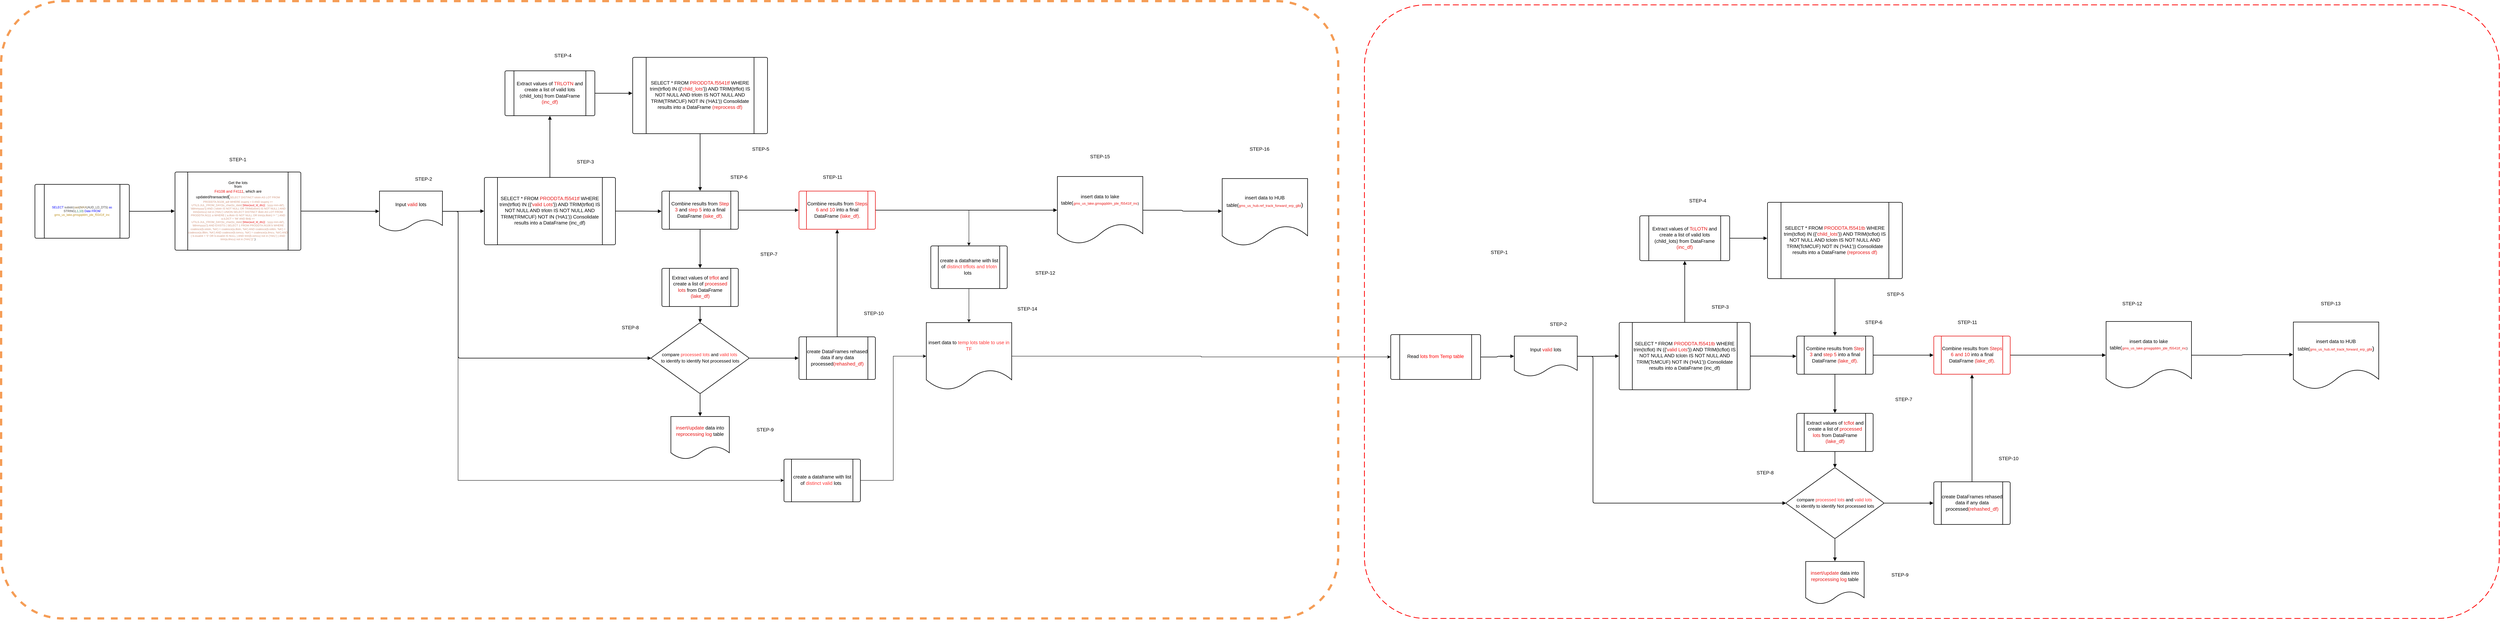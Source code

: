 <mxfile version="22.1.16" type="github">
  <diagram name="Page-1" id="FpshqpoR7X4_dg7ihBnS">
    <mxGraphModel dx="6950" dy="2610" grid="1" gridSize="10" guides="1" tooltips="1" connect="1" arrows="1" fold="1" page="1" pageScale="1" pageWidth="850" pageHeight="1100" math="0" shadow="0">
      <root>
        <mxCell id="0" />
        <mxCell id="1" parent="0" />
        <mxCell id="irXWmgbF4XnON0FsWE9v-49" style="edgeStyle=orthogonalEdgeStyle;rounded=0;orthogonalLoop=1;jettySize=auto;html=1;exitX=1;exitY=0.5;exitDx=0;exitDy=0;entryX=0;entryY=0.5;entryDx=0;entryDy=0;" edge="1" parent="1" source="irXWmgbF4XnON0FsWE9v-1" target="irXWmgbF4XnON0FsWE9v-50">
          <mxGeometry relative="1" as="geometry">
            <Array as="points">
              <mxPoint x="-430" y="652" />
              <mxPoint x="-430" y="1371" />
            </Array>
          </mxGeometry>
        </mxCell>
        <mxCell id="irXWmgbF4XnON0FsWE9v-1" value="&lt;div style=&quot;display: flex; justify-content: center; text-align: center; align-items: baseline; font-size: 0; line-height: 1.25;margin-top: -2px;&quot;&gt;&lt;span&gt;&lt;span style=&quot;font-size:13px;&quot;&gt;&lt;span style=&quot;font-size:13px;&quot;&gt;Input &lt;/span&gt;&lt;span style=&quot;font-size:13px;color:#e81313;&quot;&gt;valid&lt;/span&gt; lots&lt;/span&gt;&lt;/span&gt;&lt;/div&gt;" style="html=1;overflow=block;blockSpacing=1;whiteSpace=wrap;shape=document;boundedLbl=1;fontSize=13;spacing=0;strokeOpacity=100;rounded=1;absoluteArcSize=1;arcSize=7.5;fillColor=#ffffff;strokeWidth=1.5;lucidId=HM0Xejd4tUo4;" vertex="1" parent="1">
          <mxGeometry x="-640" y="597.5" width="168" height="108" as="geometry" />
        </mxCell>
        <mxCell id="irXWmgbF4XnON0FsWE9v-2" value="&lt;div style=&quot;display: flex; justify-content: center; text-align: center; align-items: baseline; font-size: 0; line-height: 1.25;margin-top: -2px;&quot;&gt;&lt;span&gt;&lt;span style=&quot;font-size:13px;&quot;&gt;&lt;span style=&quot;font-size:13px;&quot;&gt;SELECT * FROM &lt;/span&gt;&lt;span style=&quot;font-size:13px;color:#e81313;&quot;&gt;PRODDTA.f5541tf &lt;/span&gt;&lt;span style=&quot;font-size:13px;&quot;&gt;WHERE trim(trflot) IN ({&#39;&lt;/span&gt;&lt;span style=&quot;font-size:13px;color:#e81313;&quot;&gt;valid Lots&lt;/span&gt;&#39;}) AND TRIM(trflot) IS NOT NULL AND trlotn IS NOT NULL AND TRIM(TRMCUF) NOT IN (&#39;HA1&#39;)) Consolidate results into a DataFrame (inc_df)&lt;/span&gt;&lt;/span&gt;&lt;/div&gt;" style="html=1;overflow=block;blockSpacing=1;whiteSpace=wrap;shape=process;fontSize=13;spacing=0;strokeOpacity=100;fillOpacity=100;rounded=1;absoluteArcSize=1;arcSize=7.5;fillColor=#ffffff;strokeWidth=1.5;lucidId=EN0XXESsbe9Y;" vertex="1" parent="1">
          <mxGeometry x="-360" y="561" width="350" height="180" as="geometry" />
        </mxCell>
        <mxCell id="irXWmgbF4XnON0FsWE9v-3" value="&lt;div style=&quot;display: flex; justify-content: center; text-align: center; align-items: baseline; font-size: 0; line-height: 1.25;margin-top: -2px;&quot;&gt;&lt;span&gt;&lt;span style=&quot;font-size:13px;&quot;&gt;&lt;span style=&quot;font-size:13px;&quot;&gt;Extract values of &lt;/span&gt;&lt;span style=&quot;font-size:13px;color:#e81313;&quot;&gt;TRLOTN&lt;/span&gt;&lt;span style=&quot;font-size:13px;&quot;&gt; and create a list of valid lots (child_lots) from DataFrame &lt;/span&gt;&lt;span style=&quot;font-size:13px;color:#e81313;&quot;&gt;(inc_df)&lt;/span&gt;&lt;/span&gt;&lt;/span&gt;&lt;/div&gt;" style="html=1;overflow=block;blockSpacing=1;whiteSpace=wrap;shape=process;fontSize=13;spacing=0;strokeOpacity=100;fillOpacity=100;rounded=1;absoluteArcSize=1;arcSize=7.5;fillColor=#ffffff;strokeWidth=1.5;lucidId=VN0XKzcY-zDv;" vertex="1" parent="1">
          <mxGeometry x="-305" y="276" width="240" height="120" as="geometry" />
        </mxCell>
        <mxCell id="irXWmgbF4XnON0FsWE9v-4" value="&lt;div style=&quot;display: flex; justify-content: center; text-align: center; align-items: baseline; font-size: 0; line-height: 1.25;margin-top: -2px;&quot;&gt;&lt;span&gt;&lt;span style=&quot;font-size:13px;&quot;&gt;&lt;span style=&quot;font-size:13px;&quot;&gt;SELECT * FROM &lt;/span&gt;&lt;span style=&quot;font-size:13px;color:#e81313;&quot;&gt;PRODDTA.f5541tf&lt;/span&gt;&lt;span style=&quot;font-size:13px;&quot;&gt; WHERE trim(trflot) IN ({&#39;&lt;/span&gt;&lt;span style=&quot;font-size:13px;color:#e81313;&quot;&gt;child_lots&lt;/span&gt;&lt;span style=&quot;font-size:13px;&quot;&gt;&#39;}) AND TRIM(trflot) IS NOT NULL AND trlotn IS NOT NULL AND TRIM(TRMCUF) NOT IN (&#39;HA1&#39;)) Consolidate results into a DataFrame &lt;/span&gt;&lt;span style=&quot;font-size:13px;color:#e81313;&quot;&gt;(reprocess df)&lt;/span&gt;&lt;/span&gt;&lt;/span&gt;&lt;/div&gt;" style="html=1;overflow=block;blockSpacing=1;whiteSpace=wrap;shape=process;fontSize=13;spacing=0;strokeOpacity=100;fillOpacity=100;rounded=1;absoluteArcSize=1;arcSize=7.5;fillColor=#ffffff;strokeWidth=1.5;lucidId=YN0XIC7FynBe;" vertex="1" parent="1">
          <mxGeometry x="36" y="240" width="360" height="204" as="geometry" />
        </mxCell>
        <mxCell id="irXWmgbF4XnON0FsWE9v-5" value="&lt;div style=&quot;display: flex; justify-content: center; text-align: center; align-items: baseline; font-size: 0; line-height: 1.25;margin-top: -2px;&quot;&gt;&lt;span&gt;&lt;span style=&quot;font-size:13px;&quot;&gt;&lt;span style=&quot;font-size:13px;&quot;&gt;Combine results from &lt;/span&gt;&lt;span style=&quot;font-size:13px;color:#e81313;&quot;&gt;Step 3&lt;/span&gt;&lt;span style=&quot;font-size:13px;&quot;&gt; and &lt;/span&gt;&lt;span style=&quot;font-size:13px;color:#e81313;&quot;&gt;step 5&lt;/span&gt;&lt;span style=&quot;font-size:13px;&quot;&gt; into a final DataFrame &lt;/span&gt;&lt;span style=&quot;font-size:13px;color:#e81313;&quot;&gt;(lake_df).&lt;/span&gt;&lt;/span&gt;&lt;/span&gt;&lt;/div&gt;" style="html=1;overflow=block;blockSpacing=1;whiteSpace=wrap;shape=process;fontSize=13;spacing=0;strokeOpacity=100;fillOpacity=100;rounded=1;absoluteArcSize=1;arcSize=7.5;fillColor=#ffffff;strokeWidth=1.5;lucidId=SO0XU.fqqX2I;" vertex="1" parent="1">
          <mxGeometry x="114" y="597.5" width="204" height="102" as="geometry" />
        </mxCell>
        <mxCell id="irXWmgbF4XnON0FsWE9v-6" value="&lt;div style=&quot;display: flex; justify-content: center; text-align: center; align-items: baseline; font-size: 0; line-height: 1.25;margin-top: -2px;&quot;&gt;&lt;span&gt;&lt;span style=&quot;font-size:13px;color:#e81313;&quot;&gt;insert/update&lt;/span&gt;&lt;span style=&quot;font-size:13px;&quot;&gt; data into&lt;/span&gt;&lt;span style=&quot;font-size:13px;color:#e81313;&quot;&gt; reprocessing log&lt;/span&gt;&lt;span style=&quot;font-size:13px;&quot;&gt; table&lt;/span&gt;&lt;/span&gt;&lt;/div&gt;" style="html=1;overflow=block;blockSpacing=1;whiteSpace=wrap;shape=document;boundedLbl=1;fontSize=13;spacing=0;strokeOpacity=100;rounded=1;absoluteArcSize=1;arcSize=7.5;fillColor=#ffffff;strokeWidth=1.5;lucidId=oP0XrluznzYb;" vertex="1" parent="1">
          <mxGeometry x="138" y="1200" width="156" height="114" as="geometry" />
        </mxCell>
        <mxCell id="irXWmgbF4XnON0FsWE9v-7" value="&lt;div style=&quot;display: flex; justify-content: center; text-align: center; align-items: baseline; font-size: 0; line-height: 1.25;margin-top: -2px;&quot;&gt;&lt;span&gt;&lt;span style=&quot;font-size:13px;&quot;&gt;insert data to lake table(&lt;/span&gt;&lt;span style=&quot;font-size:1.7px;&quot;&gt;(&lt;/span&gt;&lt;span style=&quot;font-size:9.3px;color:#e81313;&quot;&gt;gms_us_lake.gmsgqddm_jde_f5541tf_inc&lt;/span&gt;&lt;span style=&quot;font-size:9.3px;&quot;&gt;)&lt;/span&gt;&lt;/span&gt;&lt;/div&gt;" style="html=1;overflow=block;blockSpacing=1;whiteSpace=wrap;shape=document;boundedLbl=1;fontSize=13;spacing=0;strokeOpacity=100;fillOpacity=100;rounded=1;absoluteArcSize=1;arcSize=7.5;fillColor=#ffffff;strokeWidth=1.5;lucidId=UP0XvqFEvbbz;" vertex="1" parent="1">
          <mxGeometry x="1170" y="558.5" width="228" height="180" as="geometry" />
        </mxCell>
        <mxCell id="irXWmgbF4XnON0FsWE9v-8" value="&lt;div style=&quot;display: flex; justify-content: center; text-align: center; align-items: baseline; font-size: 0; line-height: 1.25;margin-top: -2px;&quot;&gt;&lt;span&gt;&lt;span style=&quot;font-size:13px;&quot;&gt;&lt;span style=&quot;font-size:13px;&quot;&gt;Extract values of &lt;/span&gt;&lt;span style=&quot;font-size:13px;color:#e81313;&quot;&gt;trflot&lt;/span&gt;&lt;span style=&quot;font-size:13px;&quot;&gt; and create a list of &lt;/span&gt;&lt;span style=&quot;font-size:13px;color:#e81313;&quot;&gt;processed lots &lt;/span&gt;&lt;span style=&quot;font-size:13px;&quot;&gt; from DataFrame &lt;/span&gt;&lt;span style=&quot;font-size:13px;color:#e81313;&quot;&gt;(lake_df)&lt;/span&gt;&lt;/span&gt;&lt;/span&gt;&lt;/div&gt;" style="html=1;overflow=block;blockSpacing=1;whiteSpace=wrap;shape=process;fontSize=13;spacing=0;strokeOpacity=100;fillOpacity=100;rounded=1;absoluteArcSize=1;arcSize=7.5;fillColor=#ffffff;strokeWidth=1.5;lucidId=4Z0XZ25a2CZ6;" vertex="1" parent="1">
          <mxGeometry x="114" y="804" width="204" height="102" as="geometry" />
        </mxCell>
        <mxCell id="irXWmgbF4XnON0FsWE9v-9" value="&lt;div style=&quot;display: flex; justify-content: center; align-items: baseline; line-height: 1.25; margin-top: -2px;&quot;&gt;&lt;font style=&quot;&quot;&gt;&lt;font style=&quot;font-size: 12px;&quot;&gt;compare &lt;font color=&quot;#ff3333&quot;&gt;processed lots&lt;/font&gt; and &lt;font color=&quot;#ff3333&quot;&gt;valid lots&amp;nbsp;&lt;/font&gt;&lt;br&gt;to identify to identify Not processed lots&lt;br&gt;&lt;/font&gt;&lt;/font&gt;&lt;/div&gt;" style="html=1;overflow=block;blockSpacing=1;whiteSpace=wrap;rhombus;fontSize=13;spacing=0;strokeOpacity=100;fillOpacity=100;rounded=1;absoluteArcSize=1;arcSize=7.5;fillColor=#ffffff;strokeWidth=1.5;lucidId=-00Xp6UZX-Uo;align=center;" vertex="1" parent="1">
          <mxGeometry x="84.5" y="949" width="263" height="190" as="geometry" />
        </mxCell>
        <mxCell id="irXWmgbF4XnON0FsWE9v-47" style="edgeStyle=orthogonalEdgeStyle;rounded=0;orthogonalLoop=1;jettySize=auto;html=1;exitX=1;exitY=0.5;exitDx=0;exitDy=0;" edge="1" parent="1" source="irXWmgbF4XnON0FsWE9v-10" target="irXWmgbF4XnON0FsWE9v-46">
          <mxGeometry relative="1" as="geometry" />
        </mxCell>
        <mxCell id="irXWmgbF4XnON0FsWE9v-10" value="&lt;div style=&quot;display: flex; justify-content: center; text-align: center; align-items: baseline; font-size: 0; line-height: 1.25;margin-top: -2px;&quot;&gt;&lt;span&gt;&lt;span style=&quot;font-size:13px;&quot;&gt;&lt;span style=&quot;font-size:13px;&quot;&gt;Combine results from &lt;/span&gt;&lt;span style=&quot;font-size:13px;color:#e81313;&quot;&gt;Steps 6 and 10&lt;/span&gt;&lt;span style=&quot;font-size:13px;&quot;&gt; into a final DataFrame &lt;/span&gt;&lt;span style=&quot;font-size:13px;color:#e81313;&quot;&gt;(lake_df).&lt;/span&gt;&lt;/span&gt;&lt;/span&gt;&lt;/div&gt;" style="html=1;overflow=block;blockSpacing=1;whiteSpace=wrap;shape=process;fontSize=13;spacing=0;strokeColor=#e81313;strokeOpacity=100;fillOpacity=100;rounded=1;absoluteArcSize=1;arcSize=7.5;fillColor=#ffffff;strokeWidth=1.5;lucidId=D30XaaJnFZfR;" vertex="1" parent="1">
          <mxGeometry x="480" y="597.5" width="204" height="102" as="geometry" />
        </mxCell>
        <mxCell id="irXWmgbF4XnON0FsWE9v-11" value="&lt;div style=&quot;display: flex; justify-content: center; text-align: center; align-items: baseline; font-size: 0; line-height: 1.25;margin-top: -2px;&quot;&gt;&lt;span&gt;&lt;span style=&quot;font-size:13px;&quot;&gt;&lt;span style=&quot;font-size:13px;&quot;&gt;create DataFrames rehased data if any data processed&lt;/span&gt;&lt;span style=&quot;font-size:13px;color:#e81313;&quot;&gt;(rehashed_df)&lt;/span&gt;&lt;/span&gt;&lt;/span&gt;&lt;/div&gt;" style="html=1;overflow=block;blockSpacing=1;whiteSpace=wrap;shape=process;fontSize=13;spacing=0;strokeOpacity=100;fillOpacity=100;rounded=1;absoluteArcSize=1;arcSize=7.5;fillColor=#ffffff;strokeWidth=1.5;lucidId=930X0cL3SkqX;" vertex="1" parent="1">
          <mxGeometry x="480" y="987" width="204" height="114" as="geometry" />
        </mxCell>
        <mxCell id="irXWmgbF4XnON0FsWE9v-12" value="" style="html=1;jettySize=18;whiteSpace=wrap;overflow=block;blockSpacing=1;fontSize=13;strokeWidth=1.5;rounded=1;arcSize=10;edgeStyle=orthogonalEdgeStyle;startArrow=none;endArrow=block;endFill=1;exitX=1.004;exitY=0.501;exitPerimeter=0;entryX=-0.002;entryY=0.5;entryPerimeter=0;lucidId=H60X2R8GXBZb;" edge="1" parent="1" source="irXWmgbF4XnON0FsWE9v-1" target="irXWmgbF4XnON0FsWE9v-2">
          <mxGeometry width="100" height="100" relative="1" as="geometry">
            <Array as="points" />
          </mxGeometry>
        </mxCell>
        <mxCell id="irXWmgbF4XnON0FsWE9v-13" value="" style="html=1;jettySize=18;whiteSpace=wrap;overflow=block;blockSpacing=1;fontSize=13;strokeWidth=1.5;rounded=1;arcSize=10;edgeStyle=orthogonalEdgeStyle;startArrow=none;endArrow=block;endFill=1;exitX=0.5;exitY=-0.004;exitPerimeter=0;entryX=0.5;entryY=1.006;entryPerimeter=0;lucidId=P60XYDCTpquX;" edge="1" parent="1" source="irXWmgbF4XnON0FsWE9v-2" target="irXWmgbF4XnON0FsWE9v-3">
          <mxGeometry width="100" height="100" relative="1" as="geometry">
            <Array as="points" />
          </mxGeometry>
        </mxCell>
        <mxCell id="irXWmgbF4XnON0FsWE9v-14" value="" style="html=1;jettySize=18;whiteSpace=wrap;overflow=block;blockSpacing=1;fontSize=13;strokeWidth=1.5;rounded=1;arcSize=10;edgeStyle=orthogonalEdgeStyle;startArrow=none;endArrow=block;endFill=1;exitX=1.003;exitY=0.5;exitPerimeter=0;entryX=-0.002;entryY=0.471;entryPerimeter=0;lucidId=060XTj1y384~;" edge="1" parent="1" source="irXWmgbF4XnON0FsWE9v-3" target="irXWmgbF4XnON0FsWE9v-4">
          <mxGeometry width="100" height="100" relative="1" as="geometry">
            <Array as="points" />
          </mxGeometry>
        </mxCell>
        <mxCell id="irXWmgbF4XnON0FsWE9v-15" value="" style="html=1;jettySize=18;whiteSpace=wrap;overflow=block;blockSpacing=1;fontSize=13;strokeWidth=1.5;rounded=1;arcSize=10;edgeStyle=orthogonalEdgeStyle;startArrow=none;endArrow=block;endFill=1;exitX=0.5;exitY=1.004;exitPerimeter=0;entryX=0.5;entryY=-0.007;entryPerimeter=0;lucidId=460Xst6l0HKW;" edge="1" parent="1" source="irXWmgbF4XnON0FsWE9v-4" target="irXWmgbF4XnON0FsWE9v-5">
          <mxGeometry width="100" height="100" relative="1" as="geometry">
            <Array as="points" />
          </mxGeometry>
        </mxCell>
        <mxCell id="irXWmgbF4XnON0FsWE9v-16" value="" style="html=1;jettySize=18;whiteSpace=wrap;overflow=block;blockSpacing=1;fontSize=13;strokeWidth=1.5;rounded=1;arcSize=10;edgeStyle=orthogonalEdgeStyle;startArrow=none;endArrow=block;endFill=1;exitX=1.002;exitY=0.5;exitPerimeter=0;entryX=-0.004;entryY=0.529;entryPerimeter=0;lucidId=-60XFMZgzzUw;" edge="1" parent="1" source="irXWmgbF4XnON0FsWE9v-2" target="irXWmgbF4XnON0FsWE9v-5">
          <mxGeometry width="100" height="100" relative="1" as="geometry">
            <Array as="points" />
          </mxGeometry>
        </mxCell>
        <mxCell id="irXWmgbF4XnON0FsWE9v-17" value="" style="html=1;jettySize=18;whiteSpace=wrap;overflow=block;blockSpacing=1;fontSize=13;strokeWidth=1.5;rounded=1;arcSize=10;edgeStyle=orthogonalEdgeStyle;startArrow=none;endArrow=block;endFill=1;exitX=0.5;exitY=1.007;exitPerimeter=0;entryX=0.5;entryY=-0.007;entryPerimeter=0;lucidId=e70XMPJT1pXC;" edge="1" parent="1" source="irXWmgbF4XnON0FsWE9v-5" target="irXWmgbF4XnON0FsWE9v-8">
          <mxGeometry width="100" height="100" relative="1" as="geometry">
            <Array as="points" />
          </mxGeometry>
        </mxCell>
        <mxCell id="irXWmgbF4XnON0FsWE9v-18" value="" style="html=1;jettySize=18;whiteSpace=wrap;overflow=block;blockSpacing=1;fontSize=13;strokeWidth=1.5;rounded=1;arcSize=10;edgeStyle=orthogonalEdgeStyle;startArrow=none;endArrow=block;endFill=1;entryX=0.005;entryY=0.5;entryPerimeter=0;lucidId=j70XNJQvM89U;exitX=1;exitY=0.5;exitDx=0;exitDy=0;" edge="1" parent="1" source="irXWmgbF4XnON0FsWE9v-1" target="irXWmgbF4XnON0FsWE9v-9">
          <mxGeometry width="100" height="100" relative="1" as="geometry">
            <Array as="points">
              <mxPoint x="-430" y="651" />
              <mxPoint x="-430" y="1044" />
            </Array>
            <mxPoint x="-560" y="697" as="sourcePoint" />
          </mxGeometry>
        </mxCell>
        <mxCell id="irXWmgbF4XnON0FsWE9v-19" value="" style="html=1;jettySize=18;whiteSpace=wrap;overflow=block;blockSpacing=1;fontSize=13;strokeWidth=1.5;rounded=1;arcSize=10;edgeStyle=orthogonalEdgeStyle;startArrow=none;endArrow=block;endFill=1;exitX=0.5;exitY=1.007;exitPerimeter=0;entryX=0.5;entryY=0.002;entryPerimeter=0;lucidId=C80XBHqNr_fK;" edge="1" parent="1" source="irXWmgbF4XnON0FsWE9v-8" target="irXWmgbF4XnON0FsWE9v-9">
          <mxGeometry width="100" height="100" relative="1" as="geometry">
            <Array as="points" />
          </mxGeometry>
        </mxCell>
        <mxCell id="irXWmgbF4XnON0FsWE9v-20" value="" style="html=1;jettySize=18;whiteSpace=wrap;overflow=block;blockSpacing=1;fontSize=13;strokeWidth=1.5;rounded=1;arcSize=10;edgeStyle=orthogonalEdgeStyle;startArrow=none;endArrow=block;endFill=1;exitX=0.5;exitY=0.998;exitPerimeter=0;entryX=0.5;entryY=-0.007;entryPerimeter=0;lucidId=780XAX_ksfXo;" edge="1" parent="1" source="irXWmgbF4XnON0FsWE9v-9" target="irXWmgbF4XnON0FsWE9v-6">
          <mxGeometry width="100" height="100" relative="1" as="geometry">
            <Array as="points" />
          </mxGeometry>
        </mxCell>
        <mxCell id="irXWmgbF4XnON0FsWE9v-21" value="" style="html=1;jettySize=18;whiteSpace=wrap;overflow=block;blockSpacing=1;fontSize=13;strokeWidth=1.5;rounded=1;arcSize=10;edgeStyle=orthogonalEdgeStyle;startArrow=none;endArrow=block;endFill=1;exitX=0.995;exitY=0.5;exitPerimeter=0;entryX=-0.004;entryY=0.5;entryPerimeter=0;lucidId=j90XVlHCMra-;" edge="1" parent="1" source="irXWmgbF4XnON0FsWE9v-9" target="irXWmgbF4XnON0FsWE9v-11">
          <mxGeometry width="100" height="100" relative="1" as="geometry">
            <Array as="points" />
          </mxGeometry>
        </mxCell>
        <mxCell id="irXWmgbF4XnON0FsWE9v-22" value="" style="html=1;jettySize=18;whiteSpace=wrap;overflow=block;blockSpacing=1;fontSize=13;strokeWidth=1.5;rounded=1;arcSize=10;edgeStyle=orthogonalEdgeStyle;startArrow=none;endArrow=block;endFill=1;exitX=1.004;exitY=0.5;exitPerimeter=0;entryX=-0.004;entryY=0.5;entryPerimeter=0;lucidId=z90XpxgbbMBp;" edge="1" parent="1" source="irXWmgbF4XnON0FsWE9v-5" target="irXWmgbF4XnON0FsWE9v-10">
          <mxGeometry width="100" height="100" relative="1" as="geometry">
            <Array as="points" />
          </mxGeometry>
        </mxCell>
        <mxCell id="irXWmgbF4XnON0FsWE9v-23" value="" style="html=1;jettySize=18;whiteSpace=wrap;overflow=block;blockSpacing=1;fontSize=13;strokeWidth=1.5;rounded=1;arcSize=10;edgeStyle=orthogonalEdgeStyle;startArrow=none;endArrow=block;endFill=1;exitX=0.5;exitY=-0.007;exitPerimeter=0;entryX=0.5;entryY=1.007;entryPerimeter=0;lucidId=D90X0wuZ-aKF;" edge="1" parent="1" source="irXWmgbF4XnON0FsWE9v-11" target="irXWmgbF4XnON0FsWE9v-10">
          <mxGeometry width="100" height="100" relative="1" as="geometry">
            <Array as="points" />
          </mxGeometry>
        </mxCell>
        <mxCell id="irXWmgbF4XnON0FsWE9v-24" value="" style="html=1;jettySize=18;whiteSpace=wrap;overflow=block;blockSpacing=1;fontSize=13;strokeWidth=1.5;rounded=1;arcSize=10;edgeStyle=orthogonalEdgeStyle;startArrow=none;endArrow=block;endFill=1;exitX=1.004;exitY=0.5;exitPerimeter=0;entryX=-0.003;entryY=0.5;entryPerimeter=0;lucidId=O90XbjlRAvQq;" edge="1" parent="1" source="irXWmgbF4XnON0FsWE9v-10" target="irXWmgbF4XnON0FsWE9v-7">
          <mxGeometry width="100" height="100" relative="1" as="geometry">
            <Array as="points" />
          </mxGeometry>
        </mxCell>
        <mxCell id="irXWmgbF4XnON0FsWE9v-25" value="STEP-1" style="html=1;overflow=block;blockSpacing=1;whiteSpace=wrap;fontSize=13;spacing=0;strokeOpacity=100;rounded=1;absoluteArcSize=1;arcSize=7.5;fillColor=#ffffff;strokeWidth=1.5;strokeColor=none;lucidId=H.0XKU32zUTg;" vertex="1" parent="1">
          <mxGeometry x="-1108" y="490" width="180" height="45" as="geometry" />
        </mxCell>
        <mxCell id="irXWmgbF4XnON0FsWE9v-26" value="STEP-2" style="html=1;overflow=block;blockSpacing=1;whiteSpace=wrap;fontSize=13;spacing=0;strokeOpacity=100;rounded=1;absoluteArcSize=1;arcSize=7.5;fillColor=#ffffff;strokeWidth=1.5;strokeColor=none;lucidId=Q.0XkjESWLVG;" vertex="1" parent="1">
          <mxGeometry x="-612" y="540" width="180" height="50" as="geometry" />
        </mxCell>
        <mxCell id="irXWmgbF4XnON0FsWE9v-27" value="STEP-3" style="html=1;overflow=block;blockSpacing=1;whiteSpace=wrap;fontSize=13;spacing=0;strokeOpacity=100;rounded=1;absoluteArcSize=1;arcSize=7.5;fillColor=#ffffff;strokeWidth=1.5;strokeColor=none;lucidId=V.0Xpbn~p3YC;" vertex="1" parent="1">
          <mxGeometry x="-180" y="494" width="180" height="50" as="geometry" />
        </mxCell>
        <mxCell id="irXWmgbF4XnON0FsWE9v-28" value="STEP-4" style="html=1;overflow=block;blockSpacing=1;whiteSpace=wrap;fontSize=13;spacing=0;strokeOpacity=100;rounded=1;absoluteArcSize=1;arcSize=7.5;fillColor=#ffffff;strokeWidth=1.5;strokeColor=none;lucidId=Z.0X7BbVY8fb;" vertex="1" parent="1">
          <mxGeometry x="-240" y="210" width="180" height="50" as="geometry" />
        </mxCell>
        <mxCell id="irXWmgbF4XnON0FsWE9v-29" value="STEP-5" style="html=1;overflow=block;blockSpacing=1;whiteSpace=wrap;fontSize=13;spacing=0;strokeOpacity=100;rounded=1;absoluteArcSize=1;arcSize=7.5;fillColor=#ffffff;strokeWidth=1.5;strokeColor=none;lucidId=5.0XDb_Gh1zB;" vertex="1" parent="1">
          <mxGeometry x="288" y="460" width="180" height="50" as="geometry" />
        </mxCell>
        <mxCell id="irXWmgbF4XnON0FsWE9v-30" value="STEP-6" style="html=1;overflow=block;blockSpacing=1;whiteSpace=wrap;fontSize=13;spacing=0;strokeOpacity=100;rounded=1;absoluteArcSize=1;arcSize=7.5;fillColor=#ffffff;strokeWidth=1.5;strokeColor=none;lucidId=8.0XkPIpTpxg;" vertex="1" parent="1">
          <mxGeometry x="230" y="535" width="180" height="50" as="geometry" />
        </mxCell>
        <mxCell id="irXWmgbF4XnON0FsWE9v-31" value="STEP-7" style="html=1;overflow=block;blockSpacing=1;whiteSpace=wrap;fontSize=13;spacing=0;strokeOpacity=100;rounded=1;absoluteArcSize=1;arcSize=7.5;fillColor=#ffffff;strokeWidth=1.5;strokeColor=none;lucidId=~.0XIu4S~j_6;" vertex="1" parent="1">
          <mxGeometry x="310" y="741" width="180" height="50" as="geometry" />
        </mxCell>
        <mxCell id="irXWmgbF4XnON0FsWE9v-32" value="STEP-8" style="html=1;overflow=block;blockSpacing=1;whiteSpace=wrap;fontSize=13;spacing=0;strokeOpacity=100;rounded=1;absoluteArcSize=1;arcSize=7.5;fillColor=#FFFFFF;strokeWidth=1.5;strokeColor=none;lucidId=e~0XomNjal4L;" vertex="1" parent="1">
          <mxGeometry x="-60" y="937" width="180" height="50" as="geometry" />
        </mxCell>
        <mxCell id="irXWmgbF4XnON0FsWE9v-33" value="STEP-9" style="html=1;overflow=block;blockSpacing=1;whiteSpace=wrap;fontSize=13;spacing=0;strokeOpacity=100;rounded=1;absoluteArcSize=1;arcSize=7.5;fillColor=#ffffff;strokeWidth=1.5;strokeColor=none;lucidId=j~0XcFszDcei;" vertex="1" parent="1">
          <mxGeometry x="300" y="1210" width="180" height="50" as="geometry" />
        </mxCell>
        <mxCell id="irXWmgbF4XnON0FsWE9v-34" value="STEP-10" style="html=1;overflow=block;blockSpacing=1;whiteSpace=wrap;fontSize=13;spacing=0;strokeOpacity=100;rounded=1;absoluteArcSize=1;arcSize=7.5;fillColor=#ffffff;strokeWidth=1.5;strokeColor=none;lucidId=m~0XJQMWGHe~;" vertex="1" parent="1">
          <mxGeometry x="590" y="899" width="180" height="50" as="geometry" />
        </mxCell>
        <mxCell id="irXWmgbF4XnON0FsWE9v-35" value="STEP-11" style="html=1;overflow=block;blockSpacing=1;whiteSpace=wrap;fontSize=13;spacing=0;strokeOpacity=100;rounded=1;absoluteArcSize=1;arcSize=7.5;fillColor=#ffffff;strokeWidth=1.5;strokeColor=none;lucidId=q~0XJRMjUZtD;" vertex="1" parent="1">
          <mxGeometry x="480" y="535" width="180" height="50" as="geometry" />
        </mxCell>
        <mxCell id="irXWmgbF4XnON0FsWE9v-36" value="STEP-12" style="html=1;overflow=block;blockSpacing=1;whiteSpace=wrap;fontSize=13;spacing=0;strokeOpacity=100;rounded=1;absoluteArcSize=1;arcSize=7.5;fillColor=#ffffff;strokeWidth=1.5;strokeColor=none;lucidId=u~0XsifJiFnP;" vertex="1" parent="1">
          <mxGeometry x="844" y="949" width="180" height="50" as="geometry" />
        </mxCell>
        <mxCell id="irXWmgbF4XnON0FsWE9v-37" value="&lt;div style=&quot;display: flex; justify-content: center; text-align: center; align-items: baseline; font-size: 0; line-height: 1.25;margin-top: -2px;&quot;&gt;&lt;span&gt;&lt;span style=&quot;font-size:13px;&quot;&gt;insert data to HUB table(&lt;/span&gt;&lt;span style=&quot;font-size:9.3px;color:#e81313;&quot;&gt;gms_us_hub.ref_track_forward_erp_glbl&lt;/span&gt;&lt;span style=&quot;font-size:16px;&quot;&gt;)&lt;/span&gt;&lt;/span&gt;&lt;/div&gt;" style="html=1;overflow=block;blockSpacing=1;whiteSpace=wrap;shape=document;boundedLbl=1;fontSize=13;spacing=0;strokeOpacity=100;fillOpacity=100;rounded=1;absoluteArcSize=1;arcSize=7.5;fillColor=#ffffff;strokeWidth=1.5;lucidId=MT2XirEBpLnc;" vertex="1" parent="1">
          <mxGeometry x="1610" y="564" width="228" height="180" as="geometry" />
        </mxCell>
        <mxCell id="irXWmgbF4XnON0FsWE9v-38" value="" style="html=1;jettySize=18;whiteSpace=wrap;overflow=block;blockSpacing=1;fontSize=13;strokeWidth=1.5;rounded=1;arcSize=10;edgeStyle=orthogonalEdgeStyle;startArrow=none;endArrow=block;endFill=1;exitX=1.003;exitY=0.501;exitPerimeter=0;entryX=-0.003;entryY=0.484;entryPerimeter=0;lucidId=UU2XNwHG~Wk-;" edge="1" parent="1" source="irXWmgbF4XnON0FsWE9v-7" target="irXWmgbF4XnON0FsWE9v-37">
          <mxGeometry width="100" height="100" relative="1" as="geometry">
            <Array as="points" />
          </mxGeometry>
        </mxCell>
        <mxCell id="irXWmgbF4XnON0FsWE9v-39" value="STEP-13" style="html=1;overflow=block;blockSpacing=1;whiteSpace=wrap;fontSize=13;spacing=0;strokeOpacity=100;rounded=1;absoluteArcSize=1;arcSize=7.5;fillColor=#ffffff;strokeWidth=1.5;strokeColor=none;lucidId=1U2XSaPbzKsk;" vertex="1" parent="1">
          <mxGeometry x="1048" y="791" width="180" height="50" as="geometry" />
        </mxCell>
        <mxCell id="irXWmgbF4XnON0FsWE9v-40" value="&lt;div style=&quot;display: flex; justify-content: center; text-align: center; align-items: baseline; font-size: 0; line-height: 1.25;margin-top: -2px;&quot;&gt;&lt;span&gt;&lt;span style=&quot;font-size:8px;color:#0000ff;&quot;&gt;SELECT&lt;/span&gt;&lt;span style=&quot;font-size:8px;color:#3b3b3b;&quot;&gt; substr(&lt;/span&gt;&lt;span style=&quot;font-size:8px;color:#795e26;&quot;&gt;cast&lt;/span&gt;&lt;span style=&quot;font-size:8px;color:#3b3b3b;&quot;&gt;(&lt;/span&gt;&lt;span style=&quot;font-size:8px;color:#795e26;&quot;&gt;MAX&lt;/span&gt;&lt;span style=&quot;font-size:8px;color:#3b3b3b;&quot;&gt;(AUD_LD_DTS) &lt;/span&gt;&lt;span style=&quot;font-size:8px;color:#0000ff;&quot;&gt;as&lt;/span&gt;&lt;span style=&quot;font-size:8px;color:#3b3b3b;&quot;&gt; STRING),&lt;/span&gt;&lt;span style=&quot;font-size:8px;color:#098658;&quot;&gt;1&lt;/span&gt;&lt;span style=&quot;font-size:8px;color:#3b3b3b;&quot;&gt;,&lt;/span&gt;&lt;span style=&quot;font-size:8px;color:#098658;&quot;&gt;10&lt;/span&gt;&lt;span style=&quot;font-size:8px;color:#3b3b3b;&quot;&gt;) &lt;/span&gt;&lt;span style=&quot;font-size:8px;color:#0000ff;&quot;&gt;Date&lt;/span&gt;&lt;span style=&quot;font-size:8px;color:#3b3b3b;&quot;&gt; &lt;/span&gt;&lt;span style=&quot;font-size:8px;color:#0000ff;&quot;&gt;FROM&lt;/span&gt;&lt;span style=&quot;font-size:8px;color:#3b3b3b;&quot;&gt; &lt;/span&gt;&lt;span style=&quot;font-size:8px;color:#bc8e1a;&quot;&gt;gms_us_lake&lt;/span&gt;&lt;span style=&quot;font-size:8px;color:#3b3b3b;&quot;&gt;.&lt;/span&gt;&lt;span style=&quot;font-size:8px;color:#bc8e1a;&quot;&gt;gmsgqddm_jde_f5541tf_inc&lt;/span&gt;&lt;/span&gt;&lt;/div&gt;" style="html=1;overflow=block;blockSpacing=1;whiteSpace=wrap;shape=process;fontSize=13;spacing=0;strokeOpacity=100;fillOpacity=100;rounded=1;absoluteArcSize=1;arcSize=7.5;fillColor=#ffffff;strokeWidth=1.5;lucidId=NbjYxs55l707;" vertex="1" parent="1">
          <mxGeometry x="-1560" y="579.5" width="252" height="144" as="geometry" />
        </mxCell>
        <mxCell id="irXWmgbF4XnON0FsWE9v-41" value="&lt;div style=&quot;display: flex; justify-content: center; text-align: center; align-items: baseline; font-size: 0; line-height: 1.25;margin-top: -2px;&quot;&gt;&lt;span&gt;&lt;span style=&quot;font-size:10px;&quot;&gt;Get the lots&#xa;&lt;/span&gt;&lt;/span&gt;&lt;/div&gt;&lt;div style=&quot;display: flex; justify-content: center; text-align: center; align-items: baseline; font-size: 0; line-height: 1.25;margin-top: -2px;&quot;&gt;&lt;span&gt;&lt;span style=&quot;font-size:10px;&quot;&gt;&lt;span style=&quot;font-size:10px;&quot;&gt; from&#xa; &lt;/span&gt;&lt;span style=&quot;font-size:10px;color:#e81313;&quot;&gt;F4108 and F4111&lt;/span&gt;, which are&#xa;updated/transacted&lt;/span&gt;&lt;span style=&quot;font-size:13px;&quot;&gt;(&lt;/span&gt;&lt;span style=&quot;font-size:7.3px;color:#ce9178;&quot;&gt;SELECT DISTINCT iolotn AS LOT FROM PRODDTA.f4108_adt WHERE ioupmj &amp;gt; 0 AND ioupmj &amp;gt;= UTILS.JUL_FROM_DAY(to_char(to_date(&#39;&lt;/span&gt;&lt;span style=&quot;font-size:7.3px;color:#e81313;&quot;&gt;{Max(aud_ld_dts)}&lt;/span&gt;&lt;span style=&quot;font-size:7.3px;color:#ce9178;&quot;&gt;&#39;, &#39;yyyy-mm-dd&#39;), &#39;ddmmyyyy&#39;)) AND ( iolotn IS NOT NULL OR TRIM(iolotn) IS NOT NULL ) AND trim(iomcu) not in (&#39;HA1&#39;) UNION SELECT DISTINCT illotn AS LOT FROM PRODDTA.f4111 a WHERE ( a.illotn IS NOT NULL OR trim(a.illotn) != &#39;&#39; ) AND a.ILDCT = &#39;IM&#39; AND iltrdj &amp;gt;= UTILS.JUL_FROM_DAY(to_char(to_date(&#39;&lt;/span&gt;&lt;span style=&quot;font-size:7.3px;color:#e81313;&quot;&gt;{Max(aud_ld_dts)}&lt;/span&gt;&lt;span style=&quot;font-size:7.3px;color:#ce9178;&quot;&gt;&#39;, &#39;yyyy-mm-dd&#39;), &#39;ddmmyyyy&#39;)) AND EXISTS ( SELECT 1 FROM PRODDTA.f4108 b WHERE coalesce(b.iolotn, &#39;NA&#39;) = coalesce(a.illotn, &#39;NA&#39;) AND coalesce(b.iolitm, &#39;NA&#39;) = coalesce(a.illitm, &#39;NA&#39;) AND coalesce(b.iomcu, &#39;NA&#39;) = coalesce(a.ilmcu, &#39;NA&#39;) AND ( b.ioua04 = &#39;0&#39; OR b.ioua04 IS NULL ) AND trim(b.iomcu) not in (&#39;HA1&#39;) ) AND trim(a.ilmcu) not in (&#39;HA1&#39;))&quot;&lt;/span&gt;&lt;span style=&quot;font-size:7.3px;color:#cccccc;&quot;&gt;,&lt;/span&gt;&lt;span style=&quot;font-size:7.3px;&quot;&gt;)&lt;/span&gt;&lt;/span&gt;&lt;/div&gt;" style="html=1;overflow=block;blockSpacing=1;whiteSpace=wrap;shape=process;fontSize=13;spacing=0;strokeOpacity=100;fillOpacity=100;rounded=1;absoluteArcSize=1;arcSize=7.5;fillColor=#ffffff;strokeWidth=1.5;lucidId=MdjYs~2qZVwg;" vertex="1" parent="1">
          <mxGeometry x="-1186" y="546.5" width="336" height="209" as="geometry" />
        </mxCell>
        <mxCell id="irXWmgbF4XnON0FsWE9v-42" value="" style="html=1;jettySize=18;whiteSpace=wrap;overflow=block;blockSpacing=1;fontSize=13;strokeWidth=1.5;rounded=1;arcSize=10;edgeStyle=orthogonalEdgeStyle;startArrow=none;endArrow=block;endFill=1;exitX=1.003;exitY=0.5;exitPerimeter=0;entryX=-0.002;entryY=0.5;entryPerimeter=0;lucidId=gfjYZzmx9e7E;" edge="1" parent="1" source="irXWmgbF4XnON0FsWE9v-40" target="irXWmgbF4XnON0FsWE9v-41">
          <mxGeometry width="100" height="100" relative="1" as="geometry">
            <Array as="points" />
          </mxGeometry>
        </mxCell>
        <mxCell id="irXWmgbF4XnON0FsWE9v-43" value="" style="html=1;jettySize=18;whiteSpace=wrap;overflow=block;blockSpacing=1;fontSize=13;strokeWidth=1.5;rounded=1;arcSize=10;edgeStyle=orthogonalEdgeStyle;startArrow=none;endArrow=block;endFill=1;exitX=1.002;exitY=0.5;exitPerimeter=0;entryX=-0.004;entryY=0.5;entryPerimeter=0;lucidId=nfjYdDZEQNsE;" edge="1" parent="1" source="irXWmgbF4XnON0FsWE9v-41" target="irXWmgbF4XnON0FsWE9v-1">
          <mxGeometry width="100" height="100" relative="1" as="geometry">
            <Array as="points" />
          </mxGeometry>
        </mxCell>
        <mxCell id="irXWmgbF4XnON0FsWE9v-112" style="edgeStyle=orthogonalEdgeStyle;rounded=0;orthogonalLoop=1;jettySize=auto;html=1;exitX=1;exitY=0.5;exitDx=0;exitDy=0;entryX=0;entryY=0.5;entryDx=0;entryDy=0;" edge="1" parent="1" source="irXWmgbF4XnON0FsWE9v-44" target="irXWmgbF4XnON0FsWE9v-113">
          <mxGeometry relative="1" as="geometry" />
        </mxCell>
        <mxCell id="irXWmgbF4XnON0FsWE9v-44" value="&lt;div style=&quot;display: flex; justify-content: center; text-align: center; align-items: baseline; font-size: 0; line-height: 1.25;margin-top: -2px;&quot;&gt;&lt;span&gt;&lt;span style=&quot;font-size:13px;&quot;&gt;insert data to &lt;font color=&quot;#ff3333&quot;&gt;temp lots table to use in TF&lt;/font&gt;&lt;/span&gt;&lt;/span&gt;&lt;/div&gt;" style="html=1;overflow=block;blockSpacing=1;whiteSpace=wrap;shape=document;boundedLbl=1;fontSize=13;spacing=0;strokeOpacity=100;fillOpacity=100;rounded=1;absoluteArcSize=1;arcSize=7.5;fillColor=#ffffff;strokeWidth=1.5;lucidId=UP0XvqFEvbbz;" vertex="1" parent="1">
          <mxGeometry x="820" y="949" width="228" height="180" as="geometry" />
        </mxCell>
        <mxCell id="irXWmgbF4XnON0FsWE9v-48" style="edgeStyle=orthogonalEdgeStyle;rounded=0;orthogonalLoop=1;jettySize=auto;html=1;exitX=0.5;exitY=1;exitDx=0;exitDy=0;entryX=0.5;entryY=0;entryDx=0;entryDy=0;" edge="1" parent="1" source="irXWmgbF4XnON0FsWE9v-46" target="irXWmgbF4XnON0FsWE9v-44">
          <mxGeometry relative="1" as="geometry" />
        </mxCell>
        <mxCell id="irXWmgbF4XnON0FsWE9v-46" value="&lt;div style=&quot;display: flex; justify-content: center; text-align: center; align-items: baseline; font-size: 0; line-height: 1.25;margin-top: -2px;&quot;&gt;&lt;span&gt;&lt;span style=&quot;font-size:13px;&quot;&gt;&lt;span style=&quot;font-size:13px;&quot;&gt;create a dataframe with list of &lt;font color=&quot;#ff3333&quot;&gt;distinct trflots and trlotn&lt;/font&gt; lots&amp;nbsp;&amp;nbsp;&lt;/span&gt;&lt;/span&gt;&lt;/span&gt;&lt;/div&gt;" style="html=1;overflow=block;blockSpacing=1;whiteSpace=wrap;shape=process;fontSize=13;spacing=0;strokeOpacity=100;fillOpacity=100;rounded=1;absoluteArcSize=1;arcSize=7.5;fillColor=#ffffff;strokeWidth=1.5;lucidId=930X0cL3SkqX;" vertex="1" parent="1">
          <mxGeometry x="832" y="744" width="204" height="114" as="geometry" />
        </mxCell>
        <mxCell id="irXWmgbF4XnON0FsWE9v-51" style="edgeStyle=orthogonalEdgeStyle;rounded=0;orthogonalLoop=1;jettySize=auto;html=1;exitX=1;exitY=0.5;exitDx=0;exitDy=0;entryX=0;entryY=0.5;entryDx=0;entryDy=0;" edge="1" parent="1" source="irXWmgbF4XnON0FsWE9v-50" target="irXWmgbF4XnON0FsWE9v-44">
          <mxGeometry relative="1" as="geometry" />
        </mxCell>
        <mxCell id="irXWmgbF4XnON0FsWE9v-50" value="&lt;div style=&quot;display: flex; justify-content: center; text-align: center; align-items: baseline; font-size: 0; line-height: 1.25;margin-top: -2px;&quot;&gt;&lt;span&gt;&lt;span style=&quot;font-size:13px;&quot;&gt;&lt;span style=&quot;font-size:13px;&quot;&gt;create a dataframe with list of &lt;font color=&quot;#ff3333&quot;&gt;distinct valid&lt;/font&gt; lots&amp;nbsp;&amp;nbsp;&lt;/span&gt;&lt;/span&gt;&lt;/span&gt;&lt;/div&gt;" style="html=1;overflow=block;blockSpacing=1;whiteSpace=wrap;shape=process;fontSize=13;spacing=0;strokeOpacity=100;fillOpacity=100;rounded=1;absoluteArcSize=1;arcSize=7.5;fillColor=#ffffff;strokeWidth=1.5;lucidId=930X0cL3SkqX;" vertex="1" parent="1">
          <mxGeometry x="440" y="1314" width="204" height="114" as="geometry" />
        </mxCell>
        <mxCell id="irXWmgbF4XnON0FsWE9v-52" value="STEP-12" style="html=1;overflow=block;blockSpacing=1;whiteSpace=wrap;fontSize=13;spacing=0;strokeOpacity=100;rounded=1;absoluteArcSize=1;arcSize=7.5;fillColor=#ffffff;strokeWidth=1.5;strokeColor=none;lucidId=1U2XSaPbzKsk;" vertex="1" parent="1">
          <mxGeometry x="1048" y="791" width="180" height="50" as="geometry" />
        </mxCell>
        <mxCell id="irXWmgbF4XnON0FsWE9v-53" value="STEP-14" style="html=1;overflow=block;blockSpacing=1;whiteSpace=wrap;fontSize=13;spacing=0;strokeOpacity=100;rounded=1;absoluteArcSize=1;arcSize=7.5;fillColor=#ffffff;strokeWidth=1.5;strokeColor=none;lucidId=1U2XSaPbzKsk;" vertex="1" parent="1">
          <mxGeometry x="1000" y="887" width="180" height="50" as="geometry" />
        </mxCell>
        <mxCell id="irXWmgbF4XnON0FsWE9v-54" value="STEP-15" style="html=1;overflow=block;blockSpacing=1;whiteSpace=wrap;fontSize=13;spacing=0;strokeOpacity=100;rounded=1;absoluteArcSize=1;arcSize=7.5;fillColor=#ffffff;strokeWidth=1.5;strokeColor=none;lucidId=1U2XSaPbzKsk;" vertex="1" parent="1">
          <mxGeometry x="1194" y="480" width="180" height="50" as="geometry" />
        </mxCell>
        <mxCell id="irXWmgbF4XnON0FsWE9v-55" value="STEP-16" style="html=1;overflow=block;blockSpacing=1;whiteSpace=wrap;fontSize=13;spacing=0;strokeOpacity=100;rounded=1;absoluteArcSize=1;arcSize=7.5;fillColor=#ffffff;strokeWidth=1.5;strokeColor=none;lucidId=1U2XSaPbzKsk;" vertex="1" parent="1">
          <mxGeometry x="1620" y="460" width="180" height="50" as="geometry" />
        </mxCell>
        <mxCell id="irXWmgbF4XnON0FsWE9v-59" value="&lt;div style=&quot;display: flex; justify-content: center; text-align: center; align-items: baseline; font-size: 0; line-height: 1.25;margin-top: -2px;&quot;&gt;&lt;span&gt;&lt;span style=&quot;font-size:13px;&quot;&gt;&lt;span style=&quot;font-size:13px;&quot;&gt;Input &lt;/span&gt;&lt;span style=&quot;font-size:13px;color:#e81313;&quot;&gt;valid&lt;/span&gt; lots&lt;/span&gt;&lt;/span&gt;&lt;/div&gt;" style="html=1;overflow=block;blockSpacing=1;whiteSpace=wrap;shape=document;boundedLbl=1;fontSize=13;spacing=0;strokeOpacity=100;rounded=1;absoluteArcSize=1;arcSize=7.5;fillColor=#ffffff;strokeWidth=1.5;lucidId=HM0Xejd4tUo4;" vertex="1" parent="1">
          <mxGeometry x="2390" y="985" width="168" height="108" as="geometry" />
        </mxCell>
        <mxCell id="irXWmgbF4XnON0FsWE9v-60" value="&lt;div style=&quot;display: flex; justify-content: center; text-align: center; align-items: baseline; font-size: 0; line-height: 1.25;margin-top: -2px;&quot;&gt;&lt;span&gt;&lt;span style=&quot;font-size:13px;&quot;&gt;&lt;span style=&quot;font-size:13px;&quot;&gt;SELECT * FROM &lt;/span&gt;&lt;span style=&quot;font-size:13px;color:#e81313;&quot;&gt;PRODDTA.f5541tb&amp;nbsp;&lt;/span&gt;&lt;span style=&quot;font-size:13px;&quot;&gt;WHERE trim(tcflot) IN ({&#39;&lt;/span&gt;&lt;span style=&quot;font-size:13px;color:#e81313;&quot;&gt;valid Lots&lt;/span&gt;&#39;}) AND TRIM(tcflot) IS NOT NULL AND tclotn IS NOT NULL AND TRIM(TcMCUF) NOT IN (&#39;HA1&#39;)) Consolidate results into a DataFrame (inc_df)&lt;/span&gt;&lt;/span&gt;&lt;/div&gt;" style="html=1;overflow=block;blockSpacing=1;whiteSpace=wrap;shape=process;fontSize=13;spacing=0;strokeOpacity=100;fillOpacity=100;rounded=1;absoluteArcSize=1;arcSize=7.5;fillColor=#ffffff;strokeWidth=1.5;lucidId=EN0XXESsbe9Y;" vertex="1" parent="1">
          <mxGeometry x="2670" y="948.5" width="350" height="180" as="geometry" />
        </mxCell>
        <mxCell id="irXWmgbF4XnON0FsWE9v-61" value="&lt;div style=&quot;display: flex; justify-content: center; text-align: center; align-items: baseline; font-size: 0; line-height: 1.25;margin-top: -2px;&quot;&gt;&lt;span&gt;&lt;span style=&quot;font-size:13px;&quot;&gt;&lt;span style=&quot;font-size:13px;&quot;&gt;Extract values of &lt;/span&gt;&lt;span style=&quot;font-size:13px;color:#e81313;&quot;&gt;TcLOTN&lt;/span&gt;&lt;span style=&quot;font-size:13px;&quot;&gt; and create a list of valid lots (child_lots) from DataFrame &lt;/span&gt;&lt;span style=&quot;font-size:13px;color:#e81313;&quot;&gt;(inc_df)&lt;/span&gt;&lt;/span&gt;&lt;/span&gt;&lt;/div&gt;" style="html=1;overflow=block;blockSpacing=1;whiteSpace=wrap;shape=process;fontSize=13;spacing=0;strokeOpacity=100;fillOpacity=100;rounded=1;absoluteArcSize=1;arcSize=7.5;fillColor=#ffffff;strokeWidth=1.5;lucidId=VN0XKzcY-zDv;" vertex="1" parent="1">
          <mxGeometry x="2725" y="663.5" width="240" height="120" as="geometry" />
        </mxCell>
        <mxCell id="irXWmgbF4XnON0FsWE9v-62" value="&lt;div style=&quot;display: flex; justify-content: center; text-align: center; align-items: baseline; font-size: 0; line-height: 1.25;margin-top: -2px;&quot;&gt;&lt;span&gt;&lt;span style=&quot;font-size:13px;&quot;&gt;&lt;span style=&quot;font-size:13px;&quot;&gt;SELECT * FROM &lt;/span&gt;&lt;span style=&quot;font-size:13px;color:#e81313;&quot;&gt;PRODDTA.f5541tb&lt;/span&gt;&lt;span style=&quot;font-size:13px;&quot;&gt;&amp;nbsp;WHERE trim(tcflot) IN ({&#39;&lt;/span&gt;&lt;span style=&quot;font-size:13px;color:#e81313;&quot;&gt;child_lots&lt;/span&gt;&lt;span style=&quot;font-size:13px;&quot;&gt;&#39;}) AND TRIM(tcflot) IS NOT NULL AND tclotn IS NOT NULL AND TRIM(TcMCUF) NOT IN (&#39;HA1&#39;)) Consolidate results into a DataFrame &lt;/span&gt;&lt;span style=&quot;font-size:13px;color:#e81313;&quot;&gt;(reprocess df)&lt;/span&gt;&lt;/span&gt;&lt;/span&gt;&lt;/div&gt;" style="html=1;overflow=block;blockSpacing=1;whiteSpace=wrap;shape=process;fontSize=13;spacing=0;strokeOpacity=100;fillOpacity=100;rounded=1;absoluteArcSize=1;arcSize=7.5;fillColor=#ffffff;strokeWidth=1.5;lucidId=YN0XIC7FynBe;" vertex="1" parent="1">
          <mxGeometry x="3066" y="627.5" width="360" height="204" as="geometry" />
        </mxCell>
        <mxCell id="irXWmgbF4XnON0FsWE9v-63" value="&lt;div style=&quot;display: flex; justify-content: center; text-align: center; align-items: baseline; font-size: 0; line-height: 1.25;margin-top: -2px;&quot;&gt;&lt;span&gt;&lt;span style=&quot;font-size:13px;&quot;&gt;&lt;span style=&quot;font-size:13px;&quot;&gt;Combine results from &lt;/span&gt;&lt;span style=&quot;font-size:13px;color:#e81313;&quot;&gt;Step 3&lt;/span&gt;&lt;span style=&quot;font-size:13px;&quot;&gt; and &lt;/span&gt;&lt;span style=&quot;font-size:13px;color:#e81313;&quot;&gt;step 5&lt;/span&gt;&lt;span style=&quot;font-size:13px;&quot;&gt; into a final DataFrame &lt;/span&gt;&lt;span style=&quot;font-size:13px;color:#e81313;&quot;&gt;(lake_df).&lt;/span&gt;&lt;/span&gt;&lt;/span&gt;&lt;/div&gt;" style="html=1;overflow=block;blockSpacing=1;whiteSpace=wrap;shape=process;fontSize=13;spacing=0;strokeOpacity=100;fillOpacity=100;rounded=1;absoluteArcSize=1;arcSize=7.5;fillColor=#ffffff;strokeWidth=1.5;lucidId=SO0XU.fqqX2I;" vertex="1" parent="1">
          <mxGeometry x="3144" y="985" width="204" height="102" as="geometry" />
        </mxCell>
        <mxCell id="irXWmgbF4XnON0FsWE9v-64" value="&lt;div style=&quot;display: flex; justify-content: center; text-align: center; align-items: baseline; font-size: 0; line-height: 1.25;margin-top: -2px;&quot;&gt;&lt;span&gt;&lt;span style=&quot;font-size:13px;color:#e81313;&quot;&gt;insert/update&lt;/span&gt;&lt;span style=&quot;font-size:13px;&quot;&gt; data into&lt;/span&gt;&lt;span style=&quot;font-size:13px;color:#e81313;&quot;&gt; reprocessing log&lt;/span&gt;&lt;span style=&quot;font-size:13px;&quot;&gt; table&lt;/span&gt;&lt;/span&gt;&lt;/div&gt;" style="html=1;overflow=block;blockSpacing=1;whiteSpace=wrap;shape=document;boundedLbl=1;fontSize=13;spacing=0;strokeOpacity=100;rounded=1;absoluteArcSize=1;arcSize=7.5;fillColor=#ffffff;strokeWidth=1.5;lucidId=oP0XrluznzYb;" vertex="1" parent="1">
          <mxGeometry x="3168" y="1587.5" width="156" height="114" as="geometry" />
        </mxCell>
        <mxCell id="irXWmgbF4XnON0FsWE9v-65" value="&lt;div style=&quot;display: flex; justify-content: center; text-align: center; align-items: baseline; font-size: 0; line-height: 1.25;margin-top: -2px;&quot;&gt;&lt;span&gt;&lt;span style=&quot;font-size:13px;&quot;&gt;insert data to lake table(&lt;/span&gt;&lt;span style=&quot;font-size:1.7px;&quot;&gt;(&lt;/span&gt;&lt;span style=&quot;font-size:9.3px;color:#e81313;&quot;&gt;gms_us_lake.gmsgqddm_jde_f5541tf_inc&lt;/span&gt;&lt;span style=&quot;font-size:9.3px;&quot;&gt;)&lt;/span&gt;&lt;/span&gt;&lt;/div&gt;" style="html=1;overflow=block;blockSpacing=1;whiteSpace=wrap;shape=document;boundedLbl=1;fontSize=13;spacing=0;strokeOpacity=100;fillOpacity=100;rounded=1;absoluteArcSize=1;arcSize=7.5;fillColor=#ffffff;strokeWidth=1.5;lucidId=UP0XvqFEvbbz;" vertex="1" parent="1">
          <mxGeometry x="3970" y="946" width="228" height="180" as="geometry" />
        </mxCell>
        <mxCell id="irXWmgbF4XnON0FsWE9v-66" value="&lt;div style=&quot;display: flex; justify-content: center; text-align: center; align-items: baseline; font-size: 0; line-height: 1.25;margin-top: -2px;&quot;&gt;&lt;span&gt;&lt;span style=&quot;font-size:13px;&quot;&gt;&lt;span style=&quot;font-size:13px;&quot;&gt;Extract values of &lt;/span&gt;&lt;span style=&quot;font-size:13px;color:#e81313;&quot;&gt;tcflot&lt;/span&gt;&lt;span style=&quot;font-size:13px;&quot;&gt; and create a list of &lt;/span&gt;&lt;span style=&quot;font-size:13px;color:#e81313;&quot;&gt;processed lots &lt;/span&gt;&lt;span style=&quot;font-size:13px;&quot;&gt; from DataFrame &lt;/span&gt;&lt;span style=&quot;font-size:13px;color:#e81313;&quot;&gt;(lake_df)&lt;/span&gt;&lt;/span&gt;&lt;/span&gt;&lt;/div&gt;" style="html=1;overflow=block;blockSpacing=1;whiteSpace=wrap;shape=process;fontSize=13;spacing=0;strokeOpacity=100;fillOpacity=100;rounded=1;absoluteArcSize=1;arcSize=7.5;fillColor=#ffffff;strokeWidth=1.5;lucidId=4Z0XZ25a2CZ6;" vertex="1" parent="1">
          <mxGeometry x="3144" y="1191.5" width="204" height="102" as="geometry" />
        </mxCell>
        <mxCell id="irXWmgbF4XnON0FsWE9v-67" value="&lt;div style=&quot;display: flex; justify-content: center; align-items: baseline; line-height: 1.25; margin-top: -2px;&quot;&gt;&lt;font style=&quot;&quot;&gt;&lt;font style=&quot;font-size: 12px;&quot;&gt;compare &lt;font color=&quot;#ff3333&quot;&gt;processed lots&lt;/font&gt; and &lt;font color=&quot;#ff3333&quot;&gt;valid lots&amp;nbsp;&lt;/font&gt;&lt;br&gt;to identify to identify Not processed lots&lt;br&gt;&lt;/font&gt;&lt;/font&gt;&lt;/div&gt;" style="html=1;overflow=block;blockSpacing=1;whiteSpace=wrap;rhombus;fontSize=13;spacing=0;strokeOpacity=100;fillOpacity=100;rounded=1;absoluteArcSize=1;arcSize=7.5;fillColor=#ffffff;strokeWidth=1.5;lucidId=-00Xp6UZX-Uo;align=center;" vertex="1" parent="1">
          <mxGeometry x="3114.5" y="1336.5" width="263" height="190" as="geometry" />
        </mxCell>
        <mxCell id="irXWmgbF4XnON0FsWE9v-69" value="&lt;div style=&quot;display: flex; justify-content: center; text-align: center; align-items: baseline; font-size: 0; line-height: 1.25;margin-top: -2px;&quot;&gt;&lt;span&gt;&lt;span style=&quot;font-size:13px;&quot;&gt;&lt;span style=&quot;font-size:13px;&quot;&gt;Combine results from &lt;/span&gt;&lt;span style=&quot;font-size:13px;color:#e81313;&quot;&gt;Steps 6 and 10&lt;/span&gt;&lt;span style=&quot;font-size:13px;&quot;&gt; into a final DataFrame &lt;/span&gt;&lt;span style=&quot;font-size:13px;color:#e81313;&quot;&gt;(lake_df).&lt;/span&gt;&lt;/span&gt;&lt;/span&gt;&lt;/div&gt;" style="html=1;overflow=block;blockSpacing=1;whiteSpace=wrap;shape=process;fontSize=13;spacing=0;strokeColor=#e81313;strokeOpacity=100;fillOpacity=100;rounded=1;absoluteArcSize=1;arcSize=7.5;fillColor=#ffffff;strokeWidth=1.5;lucidId=D30XaaJnFZfR;" vertex="1" parent="1">
          <mxGeometry x="3510" y="985" width="204" height="102" as="geometry" />
        </mxCell>
        <mxCell id="irXWmgbF4XnON0FsWE9v-70" value="&lt;div style=&quot;display: flex; justify-content: center; text-align: center; align-items: baseline; font-size: 0; line-height: 1.25;margin-top: -2px;&quot;&gt;&lt;span&gt;&lt;span style=&quot;font-size:13px;&quot;&gt;&lt;span style=&quot;font-size:13px;&quot;&gt;create DataFrames rehased data if any data processed&lt;/span&gt;&lt;span style=&quot;font-size:13px;color:#e81313;&quot;&gt;(rehashed_df)&lt;/span&gt;&lt;/span&gt;&lt;/span&gt;&lt;/div&gt;" style="html=1;overflow=block;blockSpacing=1;whiteSpace=wrap;shape=process;fontSize=13;spacing=0;strokeOpacity=100;fillOpacity=100;rounded=1;absoluteArcSize=1;arcSize=7.5;fillColor=#ffffff;strokeWidth=1.5;lucidId=930X0cL3SkqX;" vertex="1" parent="1">
          <mxGeometry x="3510" y="1374.5" width="204" height="114" as="geometry" />
        </mxCell>
        <mxCell id="irXWmgbF4XnON0FsWE9v-71" value="" style="html=1;jettySize=18;whiteSpace=wrap;overflow=block;blockSpacing=1;fontSize=13;strokeWidth=1.5;rounded=1;arcSize=10;edgeStyle=orthogonalEdgeStyle;startArrow=none;endArrow=block;endFill=1;exitX=1.004;exitY=0.501;exitPerimeter=0;entryX=-0.002;entryY=0.5;entryPerimeter=0;lucidId=H60X2R8GXBZb;" edge="1" parent="1" source="irXWmgbF4XnON0FsWE9v-59" target="irXWmgbF4XnON0FsWE9v-60">
          <mxGeometry width="100" height="100" relative="1" as="geometry">
            <Array as="points" />
          </mxGeometry>
        </mxCell>
        <mxCell id="irXWmgbF4XnON0FsWE9v-72" value="" style="html=1;jettySize=18;whiteSpace=wrap;overflow=block;blockSpacing=1;fontSize=13;strokeWidth=1.5;rounded=1;arcSize=10;edgeStyle=orthogonalEdgeStyle;startArrow=none;endArrow=block;endFill=1;exitX=0.5;exitY=-0.004;exitPerimeter=0;entryX=0.5;entryY=1.006;entryPerimeter=0;lucidId=P60XYDCTpquX;" edge="1" parent="1" source="irXWmgbF4XnON0FsWE9v-60" target="irXWmgbF4XnON0FsWE9v-61">
          <mxGeometry width="100" height="100" relative="1" as="geometry">
            <Array as="points" />
          </mxGeometry>
        </mxCell>
        <mxCell id="irXWmgbF4XnON0FsWE9v-73" value="" style="html=1;jettySize=18;whiteSpace=wrap;overflow=block;blockSpacing=1;fontSize=13;strokeWidth=1.5;rounded=1;arcSize=10;edgeStyle=orthogonalEdgeStyle;startArrow=none;endArrow=block;endFill=1;exitX=1.003;exitY=0.5;exitPerimeter=0;entryX=-0.002;entryY=0.471;entryPerimeter=0;lucidId=060XTj1y384~;" edge="1" parent="1" source="irXWmgbF4XnON0FsWE9v-61" target="irXWmgbF4XnON0FsWE9v-62">
          <mxGeometry width="100" height="100" relative="1" as="geometry">
            <Array as="points" />
          </mxGeometry>
        </mxCell>
        <mxCell id="irXWmgbF4XnON0FsWE9v-74" value="" style="html=1;jettySize=18;whiteSpace=wrap;overflow=block;blockSpacing=1;fontSize=13;strokeWidth=1.5;rounded=1;arcSize=10;edgeStyle=orthogonalEdgeStyle;startArrow=none;endArrow=block;endFill=1;exitX=0.5;exitY=1.004;exitPerimeter=0;entryX=0.5;entryY=-0.007;entryPerimeter=0;lucidId=460Xst6l0HKW;" edge="1" parent="1" source="irXWmgbF4XnON0FsWE9v-62" target="irXWmgbF4XnON0FsWE9v-63">
          <mxGeometry width="100" height="100" relative="1" as="geometry">
            <Array as="points" />
          </mxGeometry>
        </mxCell>
        <mxCell id="irXWmgbF4XnON0FsWE9v-75" value="" style="html=1;jettySize=18;whiteSpace=wrap;overflow=block;blockSpacing=1;fontSize=13;strokeWidth=1.5;rounded=1;arcSize=10;edgeStyle=orthogonalEdgeStyle;startArrow=none;endArrow=block;endFill=1;exitX=1.002;exitY=0.5;exitPerimeter=0;entryX=-0.004;entryY=0.529;entryPerimeter=0;lucidId=-60XFMZgzzUw;" edge="1" parent="1" source="irXWmgbF4XnON0FsWE9v-60" target="irXWmgbF4XnON0FsWE9v-63">
          <mxGeometry width="100" height="100" relative="1" as="geometry">
            <Array as="points" />
          </mxGeometry>
        </mxCell>
        <mxCell id="irXWmgbF4XnON0FsWE9v-76" value="" style="html=1;jettySize=18;whiteSpace=wrap;overflow=block;blockSpacing=1;fontSize=13;strokeWidth=1.5;rounded=1;arcSize=10;edgeStyle=orthogonalEdgeStyle;startArrow=none;endArrow=block;endFill=1;exitX=0.5;exitY=1.007;exitPerimeter=0;entryX=0.5;entryY=-0.007;entryPerimeter=0;lucidId=e70XMPJT1pXC;" edge="1" parent="1" source="irXWmgbF4XnON0FsWE9v-63" target="irXWmgbF4XnON0FsWE9v-66">
          <mxGeometry width="100" height="100" relative="1" as="geometry">
            <Array as="points" />
          </mxGeometry>
        </mxCell>
        <mxCell id="irXWmgbF4XnON0FsWE9v-77" value="" style="html=1;jettySize=18;whiteSpace=wrap;overflow=block;blockSpacing=1;fontSize=13;strokeWidth=1.5;rounded=1;arcSize=10;edgeStyle=orthogonalEdgeStyle;startArrow=none;endArrow=block;endFill=1;entryX=0.005;entryY=0.5;entryPerimeter=0;lucidId=j70XNJQvM89U;exitX=1;exitY=0.5;exitDx=0;exitDy=0;" edge="1" parent="1" source="irXWmgbF4XnON0FsWE9v-59" target="irXWmgbF4XnON0FsWE9v-67">
          <mxGeometry width="100" height="100" relative="1" as="geometry">
            <Array as="points">
              <mxPoint x="2600" y="1038.5" />
              <mxPoint x="2600" y="1431.5" />
            </Array>
            <mxPoint x="2470" y="1084.5" as="sourcePoint" />
          </mxGeometry>
        </mxCell>
        <mxCell id="irXWmgbF4XnON0FsWE9v-78" value="" style="html=1;jettySize=18;whiteSpace=wrap;overflow=block;blockSpacing=1;fontSize=13;strokeWidth=1.5;rounded=1;arcSize=10;edgeStyle=orthogonalEdgeStyle;startArrow=none;endArrow=block;endFill=1;exitX=0.5;exitY=1.007;exitPerimeter=0;entryX=0.5;entryY=0.002;entryPerimeter=0;lucidId=C80XBHqNr_fK;" edge="1" parent="1" source="irXWmgbF4XnON0FsWE9v-66" target="irXWmgbF4XnON0FsWE9v-67">
          <mxGeometry width="100" height="100" relative="1" as="geometry">
            <Array as="points" />
          </mxGeometry>
        </mxCell>
        <mxCell id="irXWmgbF4XnON0FsWE9v-79" value="" style="html=1;jettySize=18;whiteSpace=wrap;overflow=block;blockSpacing=1;fontSize=13;strokeWidth=1.5;rounded=1;arcSize=10;edgeStyle=orthogonalEdgeStyle;startArrow=none;endArrow=block;endFill=1;exitX=0.5;exitY=0.998;exitPerimeter=0;entryX=0.5;entryY=-0.007;entryPerimeter=0;lucidId=780XAX_ksfXo;" edge="1" parent="1" source="irXWmgbF4XnON0FsWE9v-67" target="irXWmgbF4XnON0FsWE9v-64">
          <mxGeometry width="100" height="100" relative="1" as="geometry">
            <Array as="points" />
          </mxGeometry>
        </mxCell>
        <mxCell id="irXWmgbF4XnON0FsWE9v-80" value="" style="html=1;jettySize=18;whiteSpace=wrap;overflow=block;blockSpacing=1;fontSize=13;strokeWidth=1.5;rounded=1;arcSize=10;edgeStyle=orthogonalEdgeStyle;startArrow=none;endArrow=block;endFill=1;exitX=0.995;exitY=0.5;exitPerimeter=0;entryX=-0.004;entryY=0.5;entryPerimeter=0;lucidId=j90XVlHCMra-;" edge="1" parent="1" source="irXWmgbF4XnON0FsWE9v-67" target="irXWmgbF4XnON0FsWE9v-70">
          <mxGeometry width="100" height="100" relative="1" as="geometry">
            <Array as="points" />
          </mxGeometry>
        </mxCell>
        <mxCell id="irXWmgbF4XnON0FsWE9v-81" value="" style="html=1;jettySize=18;whiteSpace=wrap;overflow=block;blockSpacing=1;fontSize=13;strokeWidth=1.5;rounded=1;arcSize=10;edgeStyle=orthogonalEdgeStyle;startArrow=none;endArrow=block;endFill=1;exitX=1.004;exitY=0.5;exitPerimeter=0;entryX=-0.004;entryY=0.5;entryPerimeter=0;lucidId=z90XpxgbbMBp;" edge="1" parent="1" source="irXWmgbF4XnON0FsWE9v-63" target="irXWmgbF4XnON0FsWE9v-69">
          <mxGeometry width="100" height="100" relative="1" as="geometry">
            <Array as="points" />
          </mxGeometry>
        </mxCell>
        <mxCell id="irXWmgbF4XnON0FsWE9v-82" value="" style="html=1;jettySize=18;whiteSpace=wrap;overflow=block;blockSpacing=1;fontSize=13;strokeWidth=1.5;rounded=1;arcSize=10;edgeStyle=orthogonalEdgeStyle;startArrow=none;endArrow=block;endFill=1;exitX=0.5;exitY=-0.007;exitPerimeter=0;entryX=0.5;entryY=1.007;entryPerimeter=0;lucidId=D90X0wuZ-aKF;" edge="1" parent="1" source="irXWmgbF4XnON0FsWE9v-70" target="irXWmgbF4XnON0FsWE9v-69">
          <mxGeometry width="100" height="100" relative="1" as="geometry">
            <Array as="points" />
          </mxGeometry>
        </mxCell>
        <mxCell id="irXWmgbF4XnON0FsWE9v-83" value="" style="html=1;jettySize=18;whiteSpace=wrap;overflow=block;blockSpacing=1;fontSize=13;strokeWidth=1.5;rounded=1;arcSize=10;edgeStyle=orthogonalEdgeStyle;startArrow=none;endArrow=block;endFill=1;exitX=1.004;exitY=0.5;exitPerimeter=0;entryX=-0.003;entryY=0.5;entryPerimeter=0;lucidId=O90XbjlRAvQq;" edge="1" parent="1" source="irXWmgbF4XnON0FsWE9v-69" target="irXWmgbF4XnON0FsWE9v-65">
          <mxGeometry width="100" height="100" relative="1" as="geometry">
            <Array as="points" />
          </mxGeometry>
        </mxCell>
        <mxCell id="irXWmgbF4XnON0FsWE9v-84" value="STEP-1" style="html=1;overflow=block;blockSpacing=1;whiteSpace=wrap;fontSize=13;spacing=0;strokeOpacity=100;rounded=1;absoluteArcSize=1;arcSize=7.5;fillColor=#ffffff;strokeWidth=1.5;strokeColor=none;lucidId=H.0XKU32zUTg;" vertex="1" parent="1">
          <mxGeometry x="2260" y="738.5" width="180" height="45" as="geometry" />
        </mxCell>
        <mxCell id="irXWmgbF4XnON0FsWE9v-85" value="STEP-2" style="html=1;overflow=block;blockSpacing=1;whiteSpace=wrap;fontSize=13;spacing=0;strokeOpacity=100;rounded=1;absoluteArcSize=1;arcSize=7.5;fillColor=#ffffff;strokeWidth=1.5;strokeColor=none;lucidId=Q.0XkjESWLVG;" vertex="1" parent="1">
          <mxGeometry x="2418" y="927.5" width="180" height="50" as="geometry" />
        </mxCell>
        <mxCell id="irXWmgbF4XnON0FsWE9v-86" value="STEP-3" style="html=1;overflow=block;blockSpacing=1;whiteSpace=wrap;fontSize=13;spacing=0;strokeOpacity=100;rounded=1;absoluteArcSize=1;arcSize=7.5;fillColor=#ffffff;strokeWidth=1.5;strokeColor=none;lucidId=V.0Xpbn~p3YC;" vertex="1" parent="1">
          <mxGeometry x="2850" y="881.5" width="180" height="50" as="geometry" />
        </mxCell>
        <mxCell id="irXWmgbF4XnON0FsWE9v-87" value="STEP-4" style="html=1;overflow=block;blockSpacing=1;whiteSpace=wrap;fontSize=13;spacing=0;strokeOpacity=100;rounded=1;absoluteArcSize=1;arcSize=7.5;fillColor=#ffffff;strokeWidth=1.5;strokeColor=none;lucidId=Z.0X7BbVY8fb;" vertex="1" parent="1">
          <mxGeometry x="2790" y="597.5" width="180" height="50" as="geometry" />
        </mxCell>
        <mxCell id="irXWmgbF4XnON0FsWE9v-88" value="STEP-5" style="html=1;overflow=block;blockSpacing=1;whiteSpace=wrap;fontSize=13;spacing=0;strokeOpacity=100;rounded=1;absoluteArcSize=1;arcSize=7.5;fillColor=#ffffff;strokeWidth=1.5;strokeColor=none;lucidId=5.0XDb_Gh1zB;" vertex="1" parent="1">
          <mxGeometry x="3318" y="847.5" width="180" height="50" as="geometry" />
        </mxCell>
        <mxCell id="irXWmgbF4XnON0FsWE9v-89" value="STEP-6" style="html=1;overflow=block;blockSpacing=1;whiteSpace=wrap;fontSize=13;spacing=0;strokeOpacity=100;rounded=1;absoluteArcSize=1;arcSize=7.5;fillColor=#ffffff;strokeWidth=1.5;strokeColor=none;lucidId=8.0XkPIpTpxg;" vertex="1" parent="1">
          <mxGeometry x="3260" y="922.5" width="180" height="50" as="geometry" />
        </mxCell>
        <mxCell id="irXWmgbF4XnON0FsWE9v-90" value="STEP-7" style="html=1;overflow=block;blockSpacing=1;whiteSpace=wrap;fontSize=13;spacing=0;strokeOpacity=100;rounded=1;absoluteArcSize=1;arcSize=7.5;fillColor=#ffffff;strokeWidth=1.5;strokeColor=none;lucidId=~.0XIu4S~j_6;" vertex="1" parent="1">
          <mxGeometry x="3340" y="1128.5" width="180" height="50" as="geometry" />
        </mxCell>
        <mxCell id="irXWmgbF4XnON0FsWE9v-91" value="STEP-8" style="html=1;overflow=block;blockSpacing=1;whiteSpace=wrap;fontSize=13;spacing=0;strokeOpacity=100;rounded=1;absoluteArcSize=1;arcSize=7.5;fillColor=#FFFFFF;strokeWidth=1.5;strokeColor=none;lucidId=e~0XomNjal4L;" vertex="1" parent="1">
          <mxGeometry x="2970" y="1324.5" width="180" height="50" as="geometry" />
        </mxCell>
        <mxCell id="irXWmgbF4XnON0FsWE9v-92" value="STEP-9" style="html=1;overflow=block;blockSpacing=1;whiteSpace=wrap;fontSize=13;spacing=0;strokeOpacity=100;rounded=1;absoluteArcSize=1;arcSize=7.5;fillColor=#ffffff;strokeWidth=1.5;strokeColor=none;lucidId=j~0XcFszDcei;" vertex="1" parent="1">
          <mxGeometry x="3330" y="1597.5" width="180" height="50" as="geometry" />
        </mxCell>
        <mxCell id="irXWmgbF4XnON0FsWE9v-93" value="STEP-10" style="html=1;overflow=block;blockSpacing=1;whiteSpace=wrap;fontSize=13;spacing=0;strokeOpacity=100;rounded=1;absoluteArcSize=1;arcSize=7.5;fillColor=#ffffff;strokeWidth=1.5;strokeColor=none;lucidId=m~0XJQMWGHe~;" vertex="1" parent="1">
          <mxGeometry x="3620" y="1286.5" width="180" height="50" as="geometry" />
        </mxCell>
        <mxCell id="irXWmgbF4XnON0FsWE9v-94" value="STEP-11" style="html=1;overflow=block;blockSpacing=1;whiteSpace=wrap;fontSize=13;spacing=0;strokeOpacity=100;rounded=1;absoluteArcSize=1;arcSize=7.5;fillColor=#ffffff;strokeWidth=1.5;strokeColor=none;lucidId=q~0XJRMjUZtD;" vertex="1" parent="1">
          <mxGeometry x="3510" y="922.5" width="180" height="50" as="geometry" />
        </mxCell>
        <mxCell id="irXWmgbF4XnON0FsWE9v-96" value="&lt;div style=&quot;display: flex; justify-content: center; text-align: center; align-items: baseline; font-size: 0; line-height: 1.25;margin-top: -2px;&quot;&gt;&lt;span&gt;&lt;span style=&quot;font-size:13px;&quot;&gt;insert data to HUB table(&lt;/span&gt;&lt;span style=&quot;font-size:9.3px;color:#e81313;&quot;&gt;gms_us_hub.ref_track_forward_erp_glbl&lt;/span&gt;&lt;span style=&quot;font-size:16px;&quot;&gt;)&lt;/span&gt;&lt;/span&gt;&lt;/div&gt;" style="html=1;overflow=block;blockSpacing=1;whiteSpace=wrap;shape=document;boundedLbl=1;fontSize=13;spacing=0;strokeOpacity=100;fillOpacity=100;rounded=1;absoluteArcSize=1;arcSize=7.5;fillColor=#ffffff;strokeWidth=1.5;lucidId=MT2XirEBpLnc;" vertex="1" parent="1">
          <mxGeometry x="4470" y="947.5" width="228" height="180" as="geometry" />
        </mxCell>
        <mxCell id="irXWmgbF4XnON0FsWE9v-97" value="" style="html=1;jettySize=18;whiteSpace=wrap;overflow=block;blockSpacing=1;fontSize=13;strokeWidth=1.5;rounded=1;arcSize=10;edgeStyle=orthogonalEdgeStyle;startArrow=none;endArrow=block;endFill=1;exitX=1.003;exitY=0.501;exitPerimeter=0;entryX=-0.003;entryY=0.484;entryPerimeter=0;lucidId=UU2XNwHG~Wk-;" edge="1" parent="1" source="irXWmgbF4XnON0FsWE9v-65" target="irXWmgbF4XnON0FsWE9v-96">
          <mxGeometry width="100" height="100" relative="1" as="geometry">
            <Array as="points" />
          </mxGeometry>
        </mxCell>
        <mxCell id="irXWmgbF4XnON0FsWE9v-98" value="STEP-13" style="html=1;overflow=block;blockSpacing=1;whiteSpace=wrap;fontSize=13;spacing=0;strokeOpacity=100;rounded=1;absoluteArcSize=1;arcSize=7.5;fillColor=#ffffff;strokeWidth=1.5;strokeColor=none;lucidId=1U2XSaPbzKsk;" vertex="1" parent="1">
          <mxGeometry x="4480" y="872.5" width="180" height="50" as="geometry" />
        </mxCell>
        <mxCell id="irXWmgbF4XnON0FsWE9v-102" value="" style="html=1;jettySize=18;whiteSpace=wrap;overflow=block;blockSpacing=1;fontSize=13;strokeWidth=1.5;rounded=1;arcSize=10;edgeStyle=orthogonalEdgeStyle;startArrow=none;endArrow=block;endFill=1;exitX=1;exitY=0.5;entryX=-0.004;entryY=0.5;entryPerimeter=0;lucidId=nfjYdDZEQNsE;exitDx=0;exitDy=0;" edge="1" parent="1" source="irXWmgbF4XnON0FsWE9v-113" target="irXWmgbF4XnON0FsWE9v-59">
          <mxGeometry width="100" height="100" relative="1" as="geometry">
            <Array as="points" />
            <mxPoint x="2180.672" y="1038.5" as="sourcePoint" />
          </mxGeometry>
        </mxCell>
        <mxCell id="irXWmgbF4XnON0FsWE9v-108" value="STEP-12" style="html=1;overflow=block;blockSpacing=1;whiteSpace=wrap;fontSize=13;spacing=0;strokeOpacity=100;rounded=1;absoluteArcSize=1;arcSize=7.5;fillColor=#ffffff;strokeWidth=1.5;strokeColor=none;lucidId=1U2XSaPbzKsk;" vertex="1" parent="1">
          <mxGeometry x="3950" y="872.5" width="180" height="50" as="geometry" />
        </mxCell>
        <mxCell id="irXWmgbF4XnON0FsWE9v-113" value="&lt;div style=&quot;display: flex; justify-content: center; text-align: center; align-items: baseline; line-height: 1.25; margin-top: -2px;&quot;&gt;Read &lt;font color=&quot;#ff0000&quot;&gt;&amp;nbsp;lots from Temp table&lt;/font&gt;&lt;/div&gt;" style="html=1;overflow=block;blockSpacing=1;whiteSpace=wrap;shape=process;fontSize=13;spacing=0;strokeOpacity=100;fillOpacity=100;rounded=1;absoluteArcSize=1;arcSize=7.5;fillColor=#ffffff;strokeWidth=1.5;lucidId=VN0XKzcY-zDv;" vertex="1" parent="1">
          <mxGeometry x="2060" y="981" width="240" height="120" as="geometry" />
        </mxCell>
        <mxCell id="irXWmgbF4XnON0FsWE9v-114" value="" style="rounded=1;arcSize=10;dashed=1;strokeColor=#F59D56;fillColor=none;gradientColor=none;strokeWidth=6;perimeterSpacing=2;" vertex="1" parent="1">
          <mxGeometry x="-1650" y="90" width="3570" height="1650" as="geometry" />
        </mxCell>
        <mxCell id="irXWmgbF4XnON0FsWE9v-115" value="" style="rounded=1;arcSize=10;dashed=1;strokeColor=#ff0000;fillColor=none;gradientColor=none;dashPattern=8 4;strokeWidth=2;" vertex="1" parent="1">
          <mxGeometry x="1990" y="100" width="3030" height="1640" as="geometry" />
        </mxCell>
        <mxCell id="irXWmgbF4XnON0FsWE9v-116" style="edgeStyle=orthogonalEdgeStyle;rounded=0;orthogonalLoop=1;jettySize=auto;html=1;exitX=0.5;exitY=1;exitDx=0;exitDy=0;" edge="1" parent="1" source="irXWmgbF4XnON0FsWE9v-115" target="irXWmgbF4XnON0FsWE9v-115">
          <mxGeometry relative="1" as="geometry" />
        </mxCell>
      </root>
    </mxGraphModel>
  </diagram>
</mxfile>
